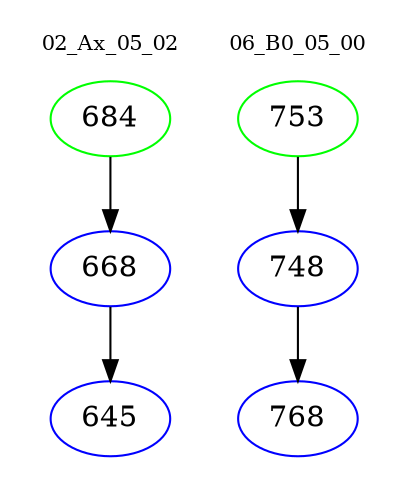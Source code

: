 digraph{
subgraph cluster_0 {
color = white
label = "02_Ax_05_02";
fontsize=10;
T0_684 [label="684", color="green"]
T0_684 -> T0_668 [color="black"]
T0_668 [label="668", color="blue"]
T0_668 -> T0_645 [color="black"]
T0_645 [label="645", color="blue"]
}
subgraph cluster_1 {
color = white
label = "06_B0_05_00";
fontsize=10;
T1_753 [label="753", color="green"]
T1_753 -> T1_748 [color="black"]
T1_748 [label="748", color="blue"]
T1_748 -> T1_768 [color="black"]
T1_768 [label="768", color="blue"]
}
}
